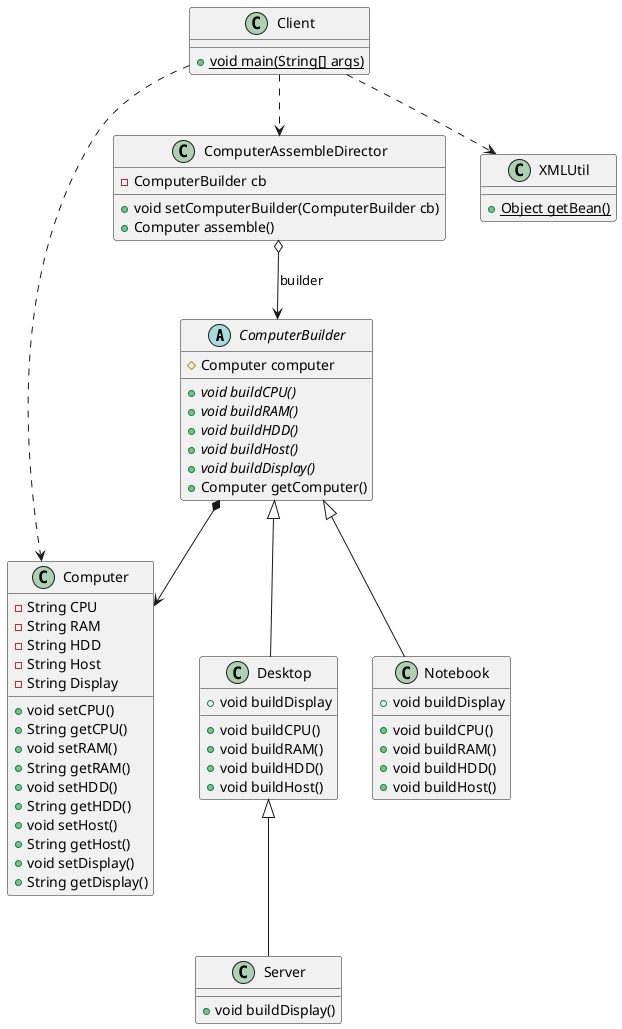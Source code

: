 @startuml
'https://plantuml.com/class-diagram

ComputerBuilder ^-- Desktop
ComputerBuilder ^-- Notebook
ComputerBuilder *--> Computer
Desktop ^-- Server
ComputerAssembleDirector o--> ComputerBuilder : builder
Client ..> Computer
Client ..> ComputerAssembleDirector
Client ..> XMLUtil

abstract class ComputerBuilder {
    # Computer computer
    + {abstract} void buildCPU()
    + {abstract} void buildRAM()
    + {abstract} void buildHDD()
    + {abstract} void buildHost()
    + {abstract} void buildDisplay()
    + Computer getComputer()
}

class Computer {
    - String CPU
    - String RAM
    - String HDD
    - String Host
    - String Display
    + void setCPU()
    + String getCPU()
    + void setRAM()
    + String getRAM()
    + void setHDD()
    + String getHDD()
    + void setHost()
    + String getHost()
    + void setDisplay()
    + String getDisplay()
}

class Desktop {
    + void buildCPU()
    + void buildRAM()
    + void buildHDD()
    + void buildHost()
    + void buildDisplay
}

class Notebook {
    + void buildCPU()
    + void buildRAM()
    + void buildHDD()
    + void buildHost()
    + void buildDisplay
}

class Server {
    + void buildDisplay()
}

class ComputerAssembleDirector {
    - ComputerBuilder cb
    + void setComputerBuilder(ComputerBuilder cb)
    + Computer assemble()
}

class XMLUtil {
    + {static} Object getBean()
}

class Client {
    + {static} void main(String[] args)
}

@enduml
